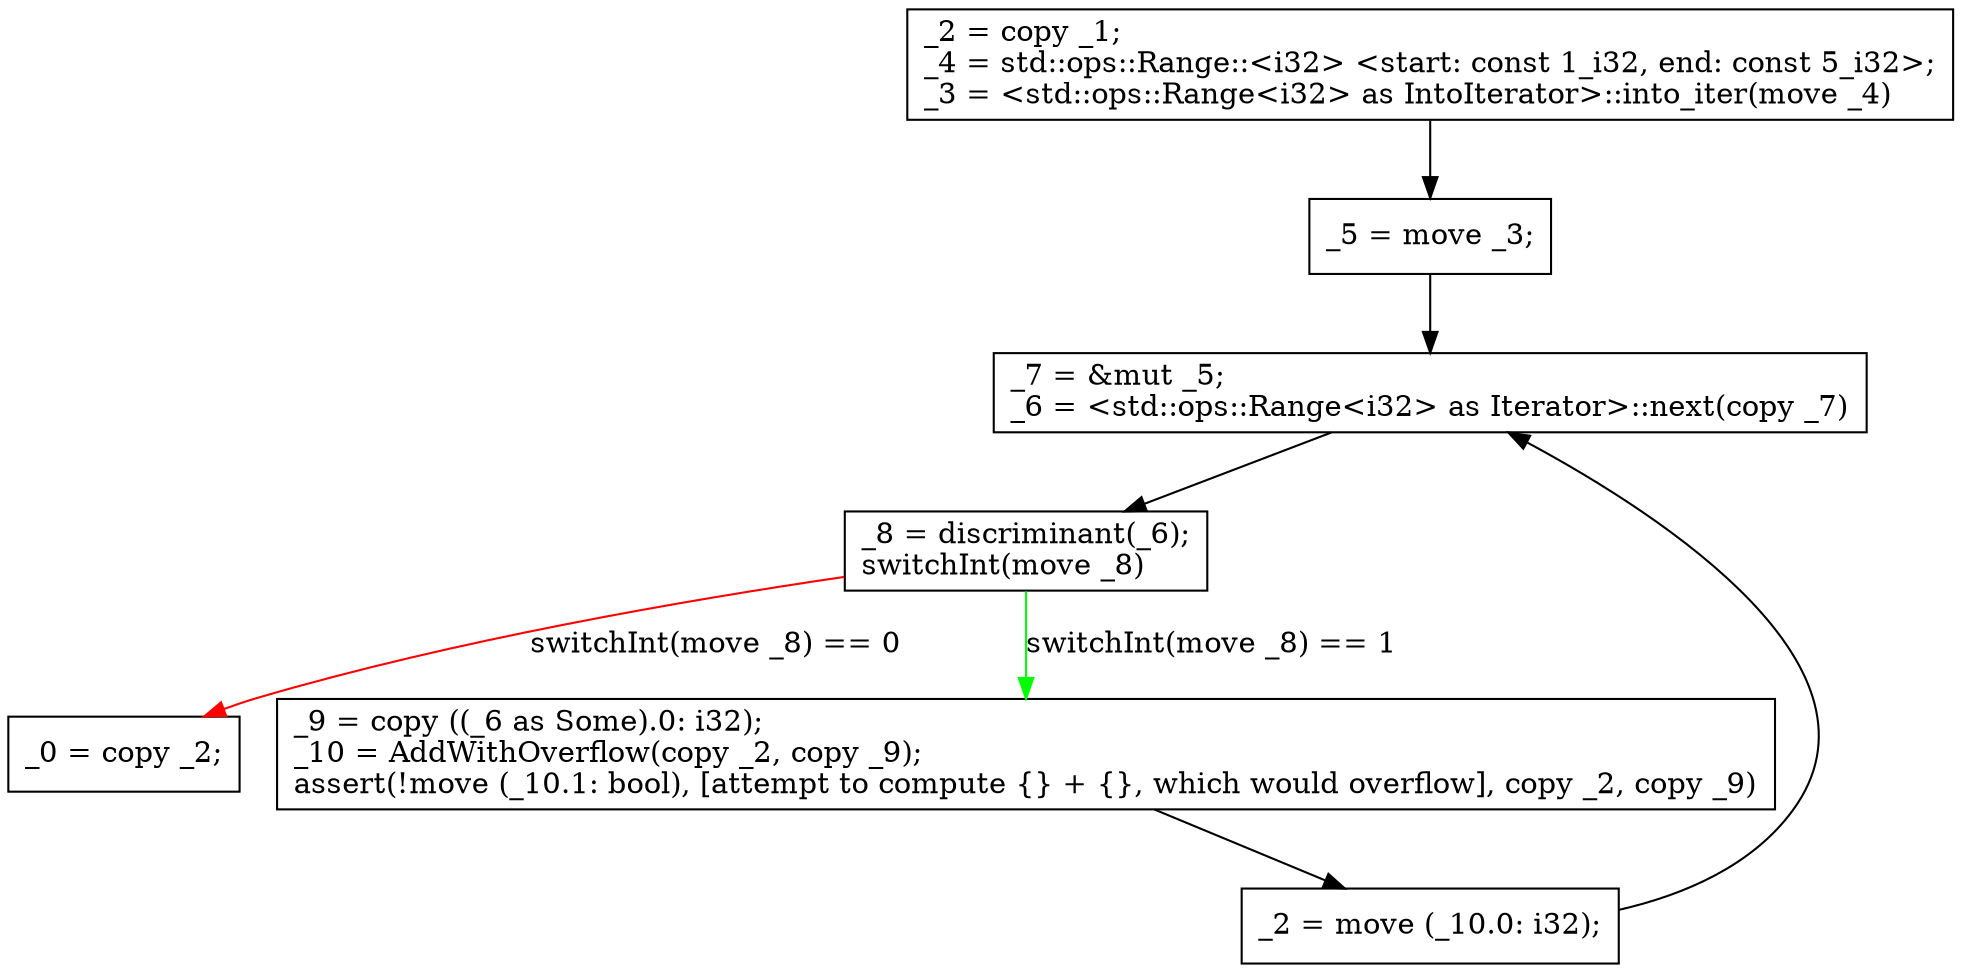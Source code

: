 digraph cfg {
rankdir = TB;
size = "240"
graph[fontname = Courier, fontsize = 14.0, labeljust = l, nojustify = true];node[shape = record];
"bb0"[label="_2 = copy _1;\l_4 = std::ops::Range::&lt;i32&gt; &lt;start: const 1_i32, end: const 5_i32&gt;;\l_3 = &lt;std::ops::Range&lt;i32&gt; as IntoIterator&gt;::into_iter(move _4)\l",style=filled,fillcolor=white];
"bb0" -> "bb1" [label="",color="black"];
"bb1"[label="_5 = move _3;\l",style=filled,fillcolor=white];
"bb1" -> "bb2" [label="",color="black"];
"bb2"[label="_7 = &mut _5;\l_6 = &lt;std::ops::Range&lt;i32&gt; as Iterator&gt;::next(copy _7)\l",style=filled,fillcolor=white];
"bb2" -> "bb3" [label="",color="black"];
"bb3"[label="_8 = discriminant(_6);\lswitchInt(move _8)\l",style=filled,fillcolor=white];
"bb3" -> "bb6" [label="switchInt(move _8) == 0",color="red"];
"bb3" -> "bb5" [label="switchInt(move _8) == 1",color="green"];
"bb5"[label="_9 = copy ((_6 as Some).0: i32);\l_10 = AddWithOverflow(copy _2, copy _9);\lassert(!move (_10.1: bool), [attempt to compute \{\} + \{\}, which would overflow], copy _2, copy _9)\l",style=filled,fillcolor=white];
"bb5" -> "bb7" [label="",color="black"];
"bb6"[label="_0 = copy _2;\l",style=filled,fillcolor=white];
"bb7"[label="_2 = move (_10.0: i32);\l",style=filled,fillcolor=white];
"bb7" -> "bb2" [label="",color="black"];
}
